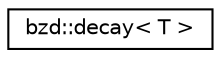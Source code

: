 digraph "Graphical Class Hierarchy"
{
  edge [fontname="Helvetica",fontsize="10",labelfontname="Helvetica",labelfontsize="10"];
  node [fontname="Helvetica",fontsize="10",shape=record];
  rankdir="LR";
  Node0 [label="bzd::decay\< T \>",height=0.2,width=0.4,color="black", fillcolor="white", style="filled",URL="$structbzd_1_1decay.html"];
}
